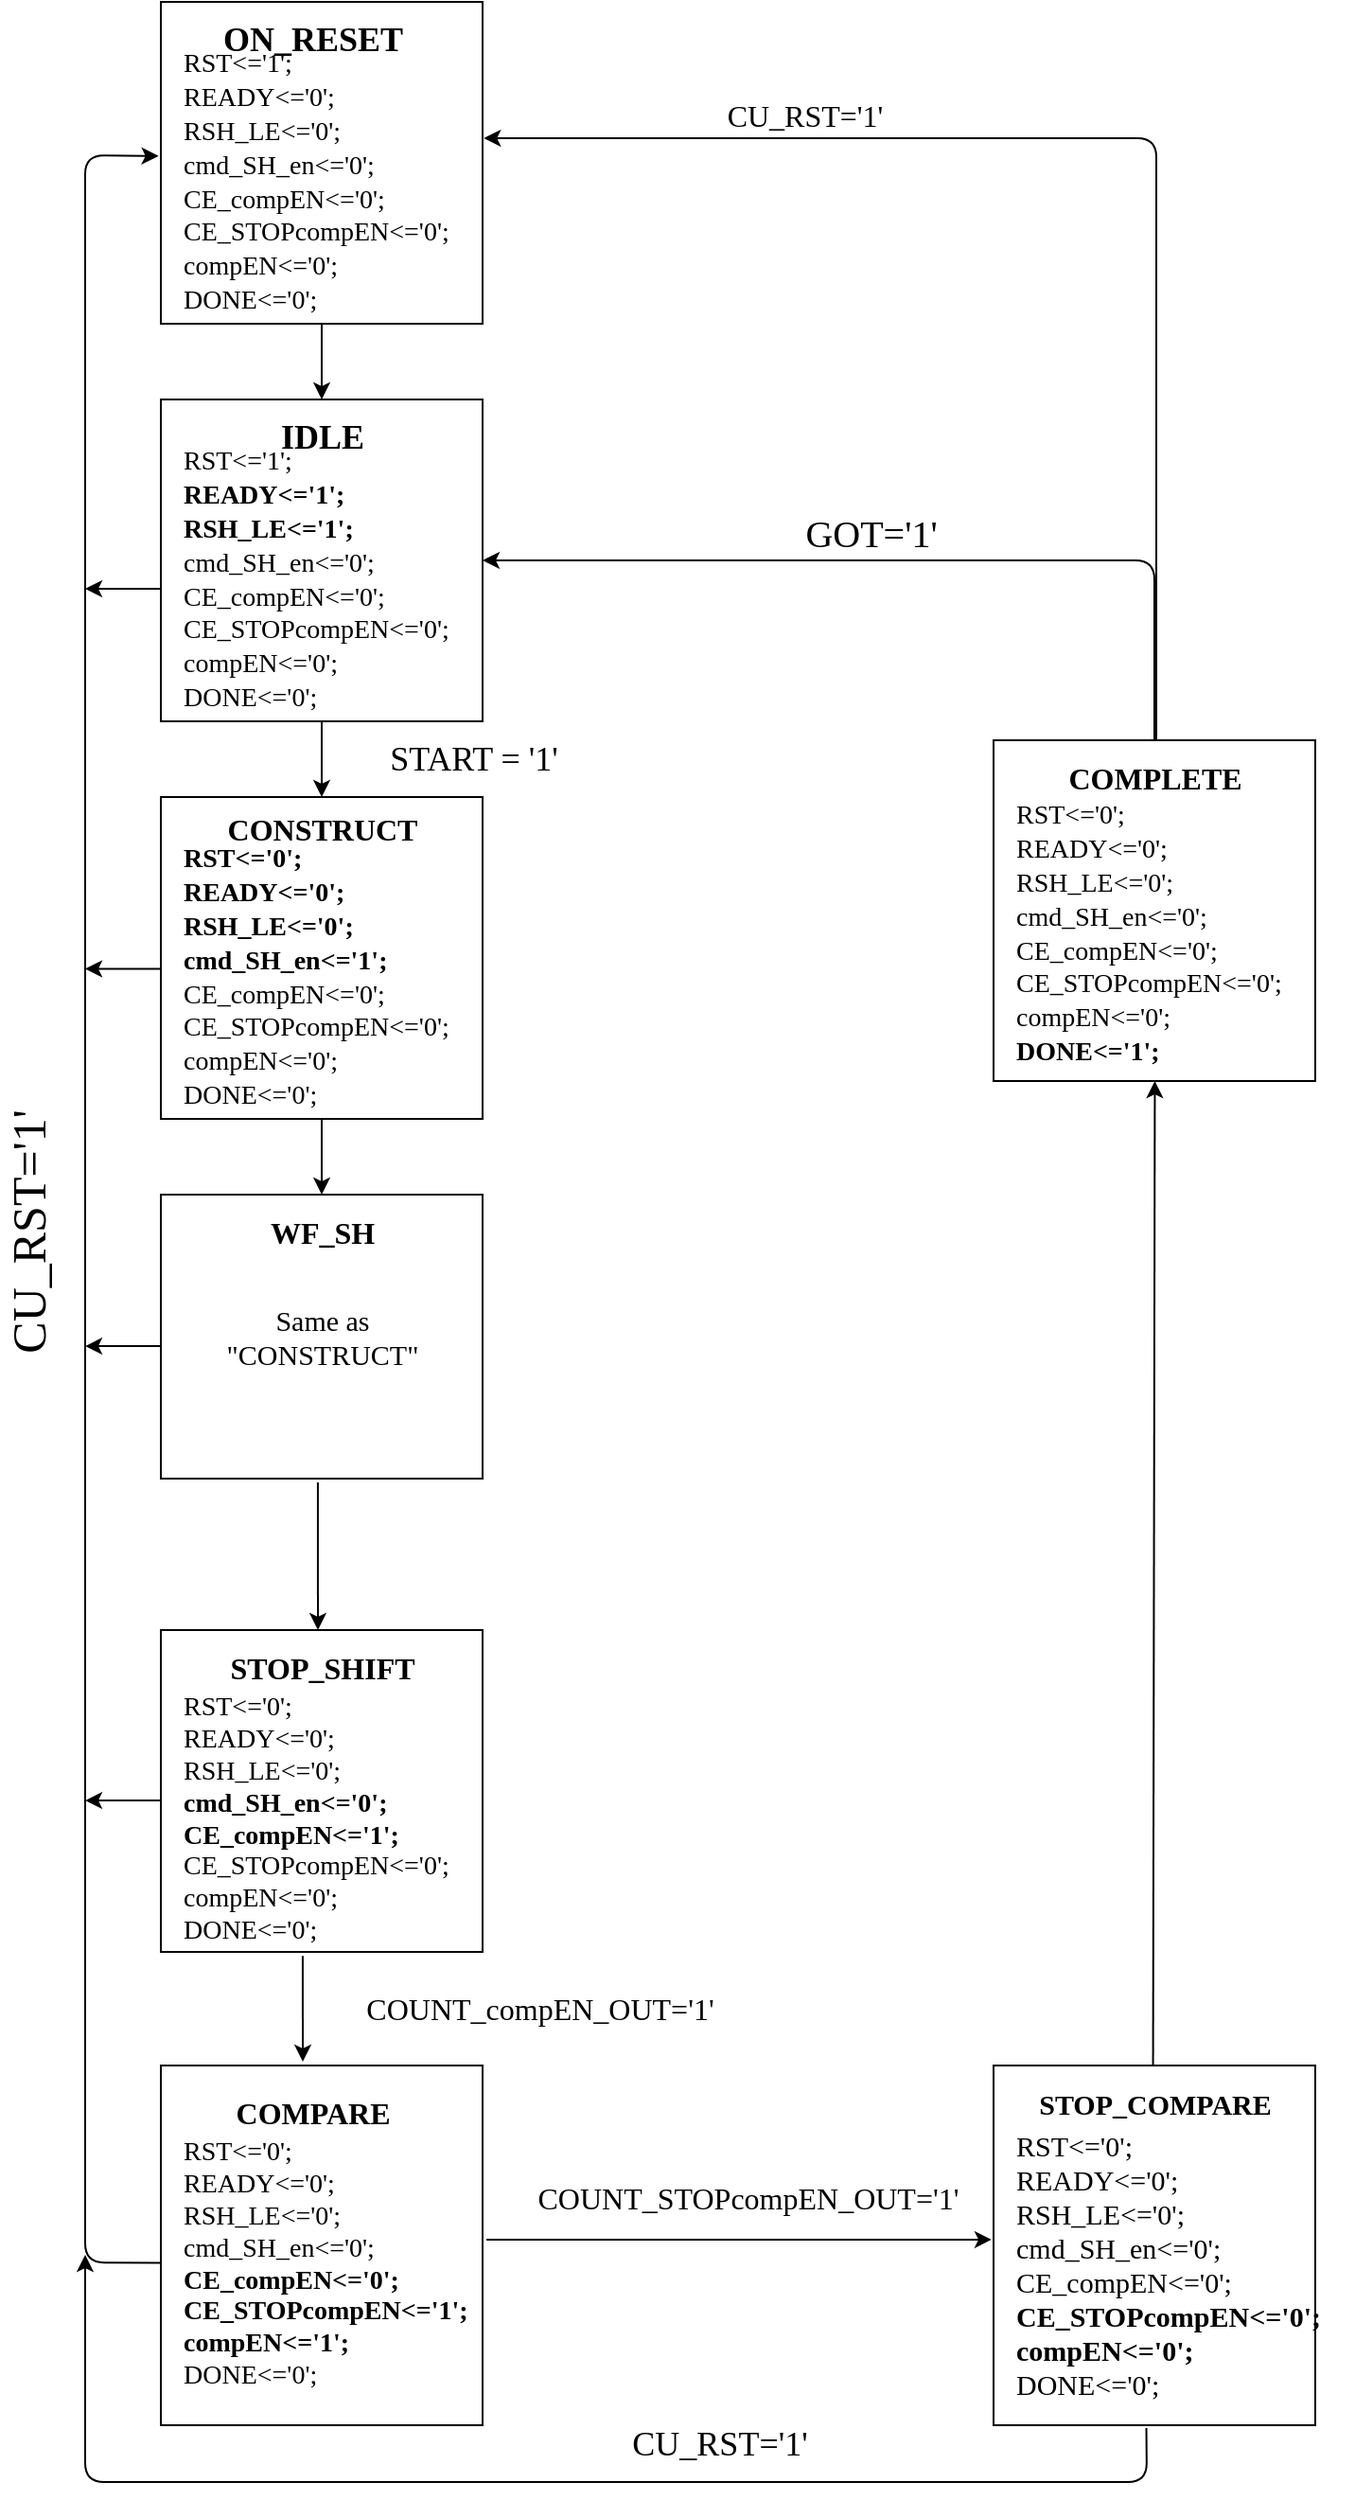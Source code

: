 <mxfile version="13.9.9" type="device"><diagram id="K26hIB0Xt4HyCyBHsTHd" name="Pagina-1"><mxGraphModel dx="2370" dy="1357" grid="1" gridSize="10" guides="1" tooltips="1" connect="0" arrows="1" fold="1" page="1" pageScale="1" pageWidth="4681" pageHeight="3300" math="0" shadow="0"><root><mxCell id="0"/><mxCell id="1" parent="0"/><mxCell id="7W2GzSB9wpiWuf6rkkqN-1" value="" style="rounded=0;whiteSpace=wrap;html=1;" parent="1" vertex="1"><mxGeometry x="240" y="90" width="170" height="170" as="geometry"/></mxCell><mxCell id="7W2GzSB9wpiWuf6rkkqN-2" value="&lt;b&gt;&lt;font style=&quot;font-size: 18px&quot; face=&quot;Times New Roman&quot;&gt;ON_RESET&lt;/font&gt;&lt;/b&gt;" style="text;html=1;align=center;verticalAlign=middle;resizable=0;points=[];autosize=1;" parent="1" vertex="1"><mxGeometry x="265" y="100" width="110" height="20" as="geometry"/></mxCell><mxCell id="7W2GzSB9wpiWuf6rkkqN-3" value="&lt;div&gt;&lt;span style=&quot;font-size: 14px&quot;&gt;&lt;font face=&quot;Times New Roman&quot;&gt;RST&amp;lt;='1';&lt;/font&gt;&lt;/span&gt;&lt;/div&gt;&lt;div&gt;&lt;span style=&quot;font-size: 14px&quot;&gt;&lt;font face=&quot;Times New Roman&quot;&gt;&lt;span&gt;&#9;&#9;&#9;&#9;&lt;/span&gt;READY&amp;lt;='0';&lt;/font&gt;&lt;/span&gt;&lt;/div&gt;&lt;div&gt;&lt;span style=&quot;font-size: 14px&quot;&gt;&lt;font face=&quot;Times New Roman&quot;&gt;&lt;span&gt;&#9;&#9;&#9;&#9;&lt;/span&gt;RSH_LE&amp;lt;='0';&lt;/font&gt;&lt;/span&gt;&lt;/div&gt;&lt;div&gt;&lt;span style=&quot;font-size: 14px&quot;&gt;&lt;font face=&quot;Times New Roman&quot;&gt;&lt;span&gt;&#9;&#9;&#9;&#9;&lt;/span&gt;cmd_SH_en&amp;lt;='0';&lt;/font&gt;&lt;/span&gt;&lt;/div&gt;&lt;div&gt;&lt;span style=&quot;font-size: 14px&quot;&gt;&lt;font face=&quot;Times New Roman&quot;&gt;&lt;span&gt;&#9;&#9;&#9;&#9;&lt;/span&gt;CE_compEN&amp;lt;='0';&lt;/font&gt;&lt;/span&gt;&lt;/div&gt;&lt;div&gt;&lt;span style=&quot;font-size: 14px&quot;&gt;&lt;font face=&quot;Times New Roman&quot;&gt;&lt;span&gt;&#9;&#9;&#9;&#9;&lt;/span&gt;CE_STOPcompEN&amp;lt;='0';&lt;/font&gt;&lt;/span&gt;&lt;/div&gt;&lt;div&gt;&lt;span style=&quot;font-size: 14px&quot;&gt;&lt;font face=&quot;Times New Roman&quot;&gt;&lt;span&gt;&#9;&#9;&#9;&#9;&lt;/span&gt;compEN&amp;lt;='0';&lt;/font&gt;&lt;/span&gt;&lt;/div&gt;&lt;div&gt;&lt;span style=&quot;font-size: 14px&quot;&gt;&lt;font face=&quot;Times New Roman&quot;&gt;&lt;span&gt;&#9;&#9;&#9;&#9;&lt;/span&gt;DONE&amp;lt;='0';&lt;/font&gt;&lt;/span&gt;&lt;/div&gt;" style="text;html=1;align=left;verticalAlign=middle;resizable=0;points=[];autosize=1;" parent="1" vertex="1"><mxGeometry x="250" y="120" width="160" height="130" as="geometry"/></mxCell><mxCell id="7W2GzSB9wpiWuf6rkkqN-4" value="" style="endArrow=classic;html=1;exitX=0.5;exitY=1;exitDx=0;exitDy=0;" parent="1" source="7W2GzSB9wpiWuf6rkkqN-1" edge="1"><mxGeometry width="50" height="50" relative="1" as="geometry"><mxPoint x="500" y="240" as="sourcePoint"/><mxPoint x="325" y="300" as="targetPoint"/></mxGeometry></mxCell><mxCell id="7W2GzSB9wpiWuf6rkkqN-6" value="" style="rounded=0;whiteSpace=wrap;html=1;" parent="1" vertex="1"><mxGeometry x="240" y="300" width="170" height="170" as="geometry"/></mxCell><mxCell id="7W2GzSB9wpiWuf6rkkqN-7" value="&lt;b&gt;&lt;font face=&quot;Times New Roman&quot; style=&quot;font-size: 18px&quot;&gt;IDLE&lt;/font&gt;&lt;/b&gt;" style="text;html=1;align=center;verticalAlign=middle;resizable=0;points=[];autosize=1;" parent="1" vertex="1"><mxGeometry x="295" y="310" width="60" height="20" as="geometry"/></mxCell><mxCell id="7W2GzSB9wpiWuf6rkkqN-8" value="&lt;div&gt;&lt;span style=&quot;font-size: 14px&quot;&gt;&lt;font face=&quot;Times New Roman&quot;&gt;RST&amp;lt;='1';&lt;/font&gt;&lt;/span&gt;&lt;/div&gt;&lt;div&gt;&lt;span style=&quot;font-size: 14px&quot;&gt;&lt;b&gt;&lt;font face=&quot;Times New Roman&quot;&gt;&lt;span&gt;&#9;&#9;&#9;&#9;&lt;/span&gt;READY&amp;lt;='1';&lt;/font&gt;&lt;/b&gt;&lt;/span&gt;&lt;/div&gt;&lt;div&gt;&lt;span style=&quot;font-size: 14px&quot;&gt;&lt;b&gt;&lt;font face=&quot;Times New Roman&quot;&gt;&lt;span&gt;&#9;&#9;&#9;&#9;&lt;/span&gt;RSH_LE&amp;lt;='1';&lt;/font&gt;&lt;/b&gt;&lt;/span&gt;&lt;/div&gt;&lt;div&gt;&lt;span style=&quot;font-size: 14px&quot;&gt;&lt;font face=&quot;Times New Roman&quot;&gt;&lt;span&gt;&#9;&#9;&#9;&#9;&lt;/span&gt;cmd_SH_en&amp;lt;='0';&lt;/font&gt;&lt;/span&gt;&lt;/div&gt;&lt;div&gt;&lt;span style=&quot;font-size: 14px&quot;&gt;&lt;font face=&quot;Times New Roman&quot;&gt;&lt;span&gt;&#9;&#9;&#9;&#9;&lt;/span&gt;CE_compEN&amp;lt;='0';&lt;/font&gt;&lt;/span&gt;&lt;/div&gt;&lt;div&gt;&lt;span style=&quot;font-size: 14px&quot;&gt;&lt;font face=&quot;Times New Roman&quot;&gt;&lt;span&gt;&#9;&#9;&#9;&#9;&lt;/span&gt;CE_STOPcompEN&amp;lt;='0';&lt;/font&gt;&lt;/span&gt;&lt;/div&gt;&lt;div&gt;&lt;span style=&quot;font-size: 14px&quot;&gt;&lt;font face=&quot;Times New Roman&quot;&gt;&lt;span&gt;&#9;&#9;&#9;&#9;&lt;/span&gt;compEN&amp;lt;='0';&lt;/font&gt;&lt;/span&gt;&lt;/div&gt;&lt;div&gt;&lt;span style=&quot;font-size: 14px&quot;&gt;&lt;font face=&quot;Times New Roman&quot;&gt;&lt;span&gt;&#9;&#9;&#9;&#9;&lt;/span&gt;DONE&amp;lt;='0';&lt;/font&gt;&lt;/span&gt;&lt;/div&gt;" style="text;html=1;align=left;verticalAlign=middle;resizable=0;points=[];autosize=1;" parent="1" vertex="1"><mxGeometry x="250" y="330" width="160" height="130" as="geometry"/></mxCell><mxCell id="7W2GzSB9wpiWuf6rkkqN-10" value="&lt;font style=&quot;font-size: 18px&quot; face=&quot;Times New Roman&quot;&gt;START = '1'&lt;/font&gt;" style="text;html=1;align=center;verticalAlign=middle;resizable=0;points=[];autosize=1;" parent="1" vertex="1"><mxGeometry x="355" y="480" width="100" height="20" as="geometry"/></mxCell><mxCell id="7W2GzSB9wpiWuf6rkkqN-16" value="" style="endArrow=classic;html=1;" parent="1" edge="1"><mxGeometry width="50" height="50" relative="1" as="geometry"><mxPoint x="325" y="470" as="sourcePoint"/><mxPoint x="325" y="510" as="targetPoint"/></mxGeometry></mxCell><mxCell id="7W2GzSB9wpiWuf6rkkqN-17" value="" style="rounded=0;whiteSpace=wrap;html=1;" parent="1" vertex="1"><mxGeometry x="240" y="510" width="170" height="170" as="geometry"/></mxCell><mxCell id="7W2GzSB9wpiWuf6rkkqN-18" value="&lt;b&gt;&lt;font face=&quot;Times New Roman&quot; style=&quot;font-size: 16px&quot;&gt;CONSTRUCT&lt;/font&gt;&lt;/b&gt;" style="text;html=1;align=center;verticalAlign=middle;resizable=0;points=[];autosize=1;" parent="1" vertex="1"><mxGeometry x="265" y="517" width="120" height="20" as="geometry"/></mxCell><mxCell id="7W2GzSB9wpiWuf6rkkqN-19" value="&lt;div&gt;&lt;span style=&quot;font-size: 14px&quot;&gt;&lt;font face=&quot;Times New Roman&quot;&gt;&lt;b&gt;RST&amp;lt;='0';&lt;/b&gt;&lt;/font&gt;&lt;/span&gt;&lt;/div&gt;&lt;div&gt;&lt;span style=&quot;font-size: 14px&quot;&gt;&lt;font face=&quot;Times New Roman&quot;&gt;&lt;b&gt;&lt;span&gt;&#9;&#9;&#9;&#9;&lt;/span&gt;READY&amp;lt;='0';&lt;/b&gt;&lt;/font&gt;&lt;/span&gt;&lt;/div&gt;&lt;div&gt;&lt;span style=&quot;font-size: 14px&quot;&gt;&lt;font face=&quot;Times New Roman&quot;&gt;&lt;b&gt;&lt;span&gt;&#9;&#9;&#9;&#9;&lt;/span&gt;RSH_LE&amp;lt;='0';&lt;/b&gt;&lt;/font&gt;&lt;/span&gt;&lt;/div&gt;&lt;div&gt;&lt;span style=&quot;font-size: 14px&quot;&gt;&lt;font face=&quot;Times New Roman&quot;&gt;&lt;b&gt;&lt;span&gt;&#9;&#9;&#9;&#9;&lt;/span&gt;cmd_SH_en&amp;lt;='1';&lt;/b&gt;&lt;/font&gt;&lt;/span&gt;&lt;/div&gt;&lt;div&gt;&lt;span style=&quot;font-size: 14px&quot;&gt;&lt;font face=&quot;Times New Roman&quot;&gt;&lt;span&gt;&#9;&#9;&#9;&#9;&lt;/span&gt;CE_compEN&amp;lt;='0';&lt;/font&gt;&lt;/span&gt;&lt;/div&gt;&lt;div&gt;&lt;span style=&quot;font-size: 14px&quot;&gt;&lt;font face=&quot;Times New Roman&quot;&gt;&lt;span&gt;&#9;&#9;&#9;&#9;&lt;/span&gt;CE_STOPcompEN&amp;lt;='0';&lt;/font&gt;&lt;/span&gt;&lt;/div&gt;&lt;div&gt;&lt;span style=&quot;font-size: 14px&quot;&gt;&lt;font face=&quot;Times New Roman&quot;&gt;&lt;span&gt;&#9;&#9;&#9;&#9;&lt;/span&gt;compEN&amp;lt;='0';&lt;/font&gt;&lt;/span&gt;&lt;/div&gt;&lt;div&gt;&lt;span style=&quot;font-size: 14px&quot;&gt;&lt;font face=&quot;Times New Roman&quot;&gt;&lt;span&gt;&#9;&#9;&#9;&#9;&lt;/span&gt;DONE&amp;lt;='0';&lt;/font&gt;&lt;/span&gt;&lt;/div&gt;" style="text;html=1;align=left;verticalAlign=middle;resizable=0;points=[];autosize=1;" parent="1" vertex="1"><mxGeometry x="250" y="540" width="160" height="130" as="geometry"/></mxCell><mxCell id="7W2GzSB9wpiWuf6rkkqN-25" value="" style="endArrow=classic;html=1;" parent="1" edge="1"><mxGeometry width="50" height="50" relative="1" as="geometry"><mxPoint x="325" y="680" as="sourcePoint"/><mxPoint x="325" y="720" as="targetPoint"/></mxGeometry></mxCell><mxCell id="7W2GzSB9wpiWuf6rkkqN-26" value="" style="rounded=0;whiteSpace=wrap;html=1;" parent="1" vertex="1"><mxGeometry x="240" y="720" width="170" height="150" as="geometry"/></mxCell><mxCell id="7W2GzSB9wpiWuf6rkkqN-27" value="&lt;b&gt;&lt;font face=&quot;Times New Roman&quot; style=&quot;font-size: 16px&quot;&gt;WF_SH&lt;/font&gt;&lt;/b&gt;" style="text;html=1;align=center;verticalAlign=middle;resizable=0;points=[];autosize=1;" parent="1" vertex="1"><mxGeometry x="290" y="730" width="70" height="20" as="geometry"/></mxCell><mxCell id="7W2GzSB9wpiWuf6rkkqN-28" value="&lt;span style=&quot;font-size: 15px&quot;&gt;&lt;font face=&quot;Times New Roman&quot; style=&quot;font-size: 15px&quot;&gt;Same as&lt;br&gt;&quot;CONSTRUCT&quot;&lt;/font&gt;&lt;/span&gt;" style="text;html=1;align=center;verticalAlign=middle;resizable=0;points=[];autosize=1;" parent="1" vertex="1"><mxGeometry x="265" y="775" width="120" height="40" as="geometry"/></mxCell><mxCell id="7W2GzSB9wpiWuf6rkkqN-30" value="" style="rounded=0;whiteSpace=wrap;html=1;" parent="1" vertex="1"><mxGeometry x="240" y="950" width="170" height="170" as="geometry"/></mxCell><mxCell id="7W2GzSB9wpiWuf6rkkqN-31" value="&lt;b&gt;&lt;font style=&quot;font-size: 16px&quot; face=&quot;Times New Roman&quot;&gt;STOP_SHIFT&lt;/font&gt;&lt;/b&gt;" style="text;html=1;align=center;verticalAlign=middle;resizable=0;points=[];autosize=1;" parent="1" vertex="1"><mxGeometry x="270" y="960" width="110" height="20" as="geometry"/></mxCell><mxCell id="7W2GzSB9wpiWuf6rkkqN-32" value="&lt;font style=&quot;font-size: 14px&quot; face=&quot;Times New Roman&quot;&gt;&lt;div&gt;RST&amp;lt;='0';&lt;/div&gt;&lt;div&gt;&lt;span&gt;&#9;&#9;&#9;&#9;&lt;/span&gt;READY&amp;lt;='0';&lt;/div&gt;&lt;div&gt;&lt;span&gt;&#9;&#9;&#9;&#9;&lt;/span&gt;RSH_LE&amp;lt;='0';&lt;/div&gt;&lt;div&gt;&lt;b&gt;&lt;span&gt;&#9;&#9;&#9;&#9;&lt;/span&gt;cmd_SH_en&amp;lt;='0';&lt;/b&gt;&lt;/div&gt;&lt;div&gt;&lt;b&gt;&lt;span&gt;&#9;&#9;&#9;&#9;&lt;/span&gt;CE_compEN&amp;lt;='1';&lt;/b&gt;&lt;/div&gt;&lt;div&gt;&lt;span&gt;&#9;&#9;&#9;&#9;&lt;/span&gt;CE_STOPcompEN&amp;lt;='0';&lt;/div&gt;&lt;div&gt;&lt;span&gt;&#9;&#9;&#9;&#9;&lt;/span&gt;compEN&amp;lt;='0';&lt;/div&gt;&lt;div&gt;&lt;span&gt;&#9;&#9;&#9;&#9;&lt;/span&gt;DONE&amp;lt;='0';&lt;/div&gt;&lt;/font&gt;" style="text;html=1;align=left;verticalAlign=middle;resizable=0;points=[];autosize=1;" parent="1" vertex="1"><mxGeometry x="250" y="990" width="160" height="120" as="geometry"/></mxCell><mxCell id="7W2GzSB9wpiWuf6rkkqN-34" value="" style="rounded=0;whiteSpace=wrap;html=1;" parent="1" vertex="1"><mxGeometry x="680" y="480" width="170" height="180" as="geometry"/></mxCell><mxCell id="7W2GzSB9wpiWuf6rkkqN-35" value="&lt;b&gt;&lt;font face=&quot;Times New Roman&quot; style=&quot;font-size: 16px&quot;&gt;COMPLETE&lt;/font&gt;&lt;/b&gt;" style="text;html=1;align=center;verticalAlign=middle;resizable=0;points=[];autosize=1;" parent="1" vertex="1"><mxGeometry x="710" y="490" width="110" height="20" as="geometry"/></mxCell><mxCell id="7W2GzSB9wpiWuf6rkkqN-36" value="&lt;div&gt;&lt;span style=&quot;font-size: 14px&quot;&gt;&lt;font face=&quot;Times New Roman&quot;&gt;RST&amp;lt;='0';&lt;/font&gt;&lt;/span&gt;&lt;/div&gt;&lt;div&gt;&lt;span style=&quot;font-size: 14px&quot;&gt;&lt;font face=&quot;Times New Roman&quot;&gt;&lt;span&gt;&#9;&#9;&#9;&#9;&lt;/span&gt;READY&amp;lt;='0';&lt;/font&gt;&lt;/span&gt;&lt;/div&gt;&lt;div&gt;&lt;span style=&quot;font-size: 14px&quot;&gt;&lt;font face=&quot;Times New Roman&quot;&gt;&lt;span&gt;&#9;&#9;&#9;&#9;&lt;/span&gt;RSH_LE&amp;lt;='0';&lt;/font&gt;&lt;/span&gt;&lt;/div&gt;&lt;div&gt;&lt;span style=&quot;font-size: 14px&quot;&gt;&lt;font face=&quot;Times New Roman&quot;&gt;&lt;span&gt;&#9;&#9;&#9;&#9;&lt;/span&gt;cmd_SH_en&amp;lt;='0';&lt;/font&gt;&lt;/span&gt;&lt;/div&gt;&lt;div&gt;&lt;span style=&quot;font-size: 14px&quot;&gt;&lt;font face=&quot;Times New Roman&quot;&gt;&lt;span&gt;&#9;&#9;&#9;&#9;&lt;/span&gt;CE_compEN&amp;lt;='0';&lt;/font&gt;&lt;/span&gt;&lt;/div&gt;&lt;div&gt;&lt;span style=&quot;font-size: 14px&quot;&gt;&lt;font face=&quot;Times New Roman&quot;&gt;&lt;span&gt;&#9;&#9;&#9;&#9;&lt;/span&gt;CE_STOPcompEN&amp;lt;='0';&lt;/font&gt;&lt;/span&gt;&lt;/div&gt;&lt;div&gt;&lt;span style=&quot;font-size: 14px&quot;&gt;&lt;font face=&quot;Times New Roman&quot;&gt;&lt;span&gt;&#9;&#9;&#9;&#9;&lt;/span&gt;compEN&amp;lt;='0';&lt;/font&gt;&lt;/span&gt;&lt;/div&gt;&lt;div&gt;&lt;span style=&quot;font-size: 14px&quot;&gt;&lt;font face=&quot;Times New Roman&quot;&gt;&lt;b&gt;&lt;span&gt;&#9;&#9;&#9;&#9;&lt;/span&gt;DONE&amp;lt;='1';&lt;/b&gt;&lt;/font&gt;&lt;/span&gt;&lt;/div&gt;" style="text;html=1;align=left;verticalAlign=middle;resizable=0;points=[];autosize=1;" parent="1" vertex="1"><mxGeometry x="690" y="517" width="160" height="130" as="geometry"/></mxCell><mxCell id="7W2GzSB9wpiWuf6rkkqN-39" value="" style="endArrow=classic;html=1;entryX=1;entryY=0.5;entryDx=0;entryDy=0;exitX=0.5;exitY=0;exitDx=0;exitDy=0;" parent="1" source="7W2GzSB9wpiWuf6rkkqN-34" target="7W2GzSB9wpiWuf6rkkqN-6" edge="1"><mxGeometry width="50" height="50" relative="1" as="geometry"><mxPoint x="510" y="550" as="sourcePoint"/><mxPoint x="560" y="500" as="targetPoint"/><Array as="points"><mxPoint x="765" y="385"/></Array></mxGeometry></mxCell><mxCell id="vMGJAKT7UURvj_pVKc_k-2" value="&lt;font style=&quot;font-size: 20px&quot; face=&quot;Times New Roman&quot;&gt;GOT='1'&lt;/font&gt;" style="text;html=1;align=center;verticalAlign=middle;resizable=0;points=[];autosize=1;" parent="1" vertex="1"><mxGeometry x="570" y="360" width="90" height="20" as="geometry"/></mxCell><mxCell id="lZdrFoN4DXbwnSG-hPGT-1" value="" style="endArrow=classic;html=1;exitX=0.488;exitY=1.013;exitDx=0;exitDy=0;exitPerimeter=0;" parent="1" source="7W2GzSB9wpiWuf6rkkqN-26" edge="1"><mxGeometry width="50" height="50" relative="1" as="geometry"><mxPoint x="500" y="780" as="sourcePoint"/><mxPoint x="323" y="950" as="targetPoint"/></mxGeometry></mxCell><mxCell id="lZdrFoN4DXbwnSG-hPGT-2" value="" style="endArrow=classic;html=1;exitX=0.441;exitY=1.024;exitDx=0;exitDy=0;exitPerimeter=0;" parent="1" edge="1"><mxGeometry width="50" height="50" relative="1" as="geometry"><mxPoint x="314.97" y="1122.08" as="sourcePoint"/><mxPoint x="315" y="1178" as="targetPoint"/></mxGeometry></mxCell><mxCell id="lZdrFoN4DXbwnSG-hPGT-3" value="&lt;font face=&quot;Times New Roman&quot; style=&quot;font-size: 16px&quot;&gt;COUNT_compEN_OUT='1'&lt;/font&gt;" style="text;html=1;align=center;verticalAlign=middle;resizable=0;points=[];autosize=1;" parent="1" vertex="1"><mxGeometry x="340" y="1140" width="200" height="20" as="geometry"/></mxCell><mxCell id="lZdrFoN4DXbwnSG-hPGT-4" value="" style="rounded=0;whiteSpace=wrap;html=1;" parent="1" vertex="1"><mxGeometry x="240" y="1180" width="170" height="190" as="geometry"/></mxCell><mxCell id="lZdrFoN4DXbwnSG-hPGT-5" value="&lt;b&gt;&lt;font face=&quot;Times New Roman&quot; style=&quot;font-size: 16px&quot;&gt;COMPARE&lt;/font&gt;&lt;/b&gt;" style="text;html=1;align=center;verticalAlign=middle;resizable=0;points=[];autosize=1;" parent="1" vertex="1"><mxGeometry x="270" y="1195" width="100" height="20" as="geometry"/></mxCell><mxCell id="lZdrFoN4DXbwnSG-hPGT-6" value="&lt;font style=&quot;font-size: 14px&quot; face=&quot;Times New Roman&quot;&gt;&lt;div&gt;RST&amp;lt;='0';&lt;/div&gt;&lt;div&gt;&lt;span&gt;&#9;&#9;&#9;&#9;&lt;/span&gt;READY&amp;lt;='0';&lt;/div&gt;&lt;div&gt;&lt;span&gt;&#9;&#9;&#9;&#9;&lt;/span&gt;RSH_LE&amp;lt;='0';&lt;/div&gt;&lt;div&gt;&lt;span&gt;&#9;&#9;&#9;&#9;&lt;/span&gt;cmd_SH_en&amp;lt;='0';&lt;/div&gt;&lt;div&gt;&lt;b&gt;&lt;span&gt;&#9;&#9;&#9;&#9;&lt;/span&gt;CE_compEN&amp;lt;='0';&lt;/b&gt;&lt;/div&gt;&lt;div&gt;&lt;b&gt;&lt;span&gt;&#9;&#9;&#9;&#9;&lt;/span&gt;CE_STOPcompEN&amp;lt;='1';&lt;/b&gt;&lt;/div&gt;&lt;div&gt;&lt;b&gt;&lt;span&gt;&#9;&#9;&#9;&#9;&lt;/span&gt;compEN&amp;lt;='1';&lt;/b&gt;&lt;/div&gt;&lt;div&gt;&lt;span&gt;&#9;&#9;&#9;&#9;&lt;/span&gt;DONE&amp;lt;='0';&lt;/div&gt;&lt;/font&gt;" style="text;html=1;align=left;verticalAlign=middle;resizable=0;points=[];autosize=1;" parent="1" vertex="1"><mxGeometry x="250" y="1225" width="170" height="120" as="geometry"/></mxCell><mxCell id="lZdrFoN4DXbwnSG-hPGT-7" value="" style="endArrow=classic;html=1;exitX=1.012;exitY=0.484;exitDx=0;exitDy=0;exitPerimeter=0;entryX=-0.006;entryY=0.484;entryDx=0;entryDy=0;entryPerimeter=0;" parent="1" source="lZdrFoN4DXbwnSG-hPGT-4" target="lZdrFoN4DXbwnSG-hPGT-8" edge="1"><mxGeometry width="50" height="50" relative="1" as="geometry"><mxPoint x="500" y="1310" as="sourcePoint"/><mxPoint x="540" y="1272" as="targetPoint"/></mxGeometry></mxCell><mxCell id="lZdrFoN4DXbwnSG-hPGT-8" value="" style="rounded=0;whiteSpace=wrap;html=1;" parent="1" vertex="1"><mxGeometry x="680" y="1180" width="170" height="190" as="geometry"/></mxCell><mxCell id="lZdrFoN4DXbwnSG-hPGT-9" value="&lt;b&gt;&lt;font face=&quot;Times New Roman&quot; style=&quot;font-size: 15px&quot;&gt;STOP_COMPARE&lt;/font&gt;&lt;/b&gt;" style="text;html=1;align=center;verticalAlign=middle;resizable=0;points=[];autosize=1;" parent="1" vertex="1"><mxGeometry x="695" y="1190" width="140" height="20" as="geometry"/></mxCell><mxCell id="lZdrFoN4DXbwnSG-hPGT-10" value="&lt;font style=&quot;font-size: 15px&quot; face=&quot;Times New Roman&quot;&gt;&lt;div&gt;RST&amp;lt;='0';&lt;/div&gt;&lt;div&gt;&lt;span&gt;&#9;&#9;&#9;&#9;&lt;/span&gt;READY&amp;lt;='0';&lt;/div&gt;&lt;div&gt;&lt;span&gt;&#9;&#9;&#9;&#9;&lt;/span&gt;RSH_LE&amp;lt;='0';&lt;/div&gt;&lt;div&gt;&lt;span&gt;&#9;&#9;&#9;&#9;&lt;/span&gt;cmd_SH_en&amp;lt;='0';&lt;/div&gt;&lt;div&gt;&lt;span&gt;&#9;&#9;&#9;&#9;&lt;/span&gt;CE_compEN&amp;lt;='0';&lt;/div&gt;&lt;div&gt;&lt;b&gt;&lt;span&gt;&#9;&#9;&#9;&#9;&lt;/span&gt;CE_STOPcompEN&amp;lt;='0';&lt;/b&gt;&lt;/div&gt;&lt;div&gt;&lt;b&gt;&lt;span&gt;&#9;&#9;&#9;&#9;&lt;/span&gt;compEN&amp;lt;='0';&lt;/b&gt;&lt;/div&gt;&lt;div&gt;&lt;span&gt;&#9;&#9;&#9;&#9;&lt;/span&gt;DONE&amp;lt;='0';&lt;/div&gt;&lt;/font&gt;" style="text;html=1;align=left;verticalAlign=middle;resizable=0;points=[];autosize=1;" parent="1" vertex="1"><mxGeometry x="690" y="1225" width="180" height="120" as="geometry"/></mxCell><mxCell id="lZdrFoN4DXbwnSG-hPGT-11" value="&lt;font face=&quot;Times New Roman&quot; style=&quot;font-size: 16px&quot;&gt;COUNT_STOPcompEN_OUT='1'&lt;/font&gt;" style="text;html=1;align=center;verticalAlign=middle;resizable=0;points=[];autosize=1;" parent="1" vertex="1"><mxGeometry x="430" y="1240" width="240" height="20" as="geometry"/></mxCell><mxCell id="lZdrFoN4DXbwnSG-hPGT-12" value="" style="endArrow=classic;html=1;exitX=0.512;exitY=-0.005;exitDx=0;exitDy=0;exitPerimeter=0;entryX=0.694;entryY=0.993;entryDx=0;entryDy=0;entryPerimeter=0;" parent="1" edge="1"><mxGeometry width="50" height="50" relative="1" as="geometry"><mxPoint x="764.29" y="1180.1" as="sourcePoint"/><mxPoint x="765.23" y="660" as="targetPoint"/></mxGeometry></mxCell><mxCell id="RP5j-36yXzmjzN2lrwLC-2" value="" style="endArrow=classic;html=1;entryX=-0.007;entryY=0.479;entryDx=0;entryDy=0;entryPerimeter=0;exitX=0;exitY=0.549;exitDx=0;exitDy=0;exitPerimeter=0;" edge="1" parent="1" source="lZdrFoN4DXbwnSG-hPGT-4" target="7W2GzSB9wpiWuf6rkkqN-1"><mxGeometry width="50" height="50" relative="1" as="geometry"><mxPoint x="200" y="520" as="sourcePoint"/><mxPoint x="260" y="460" as="targetPoint"/><Array as="points"><mxPoint x="200" y="1284"/><mxPoint x="200" y="171"/></Array></mxGeometry></mxCell><mxCell id="RP5j-36yXzmjzN2lrwLC-4" value="&lt;font style=&quot;font-size: 25px&quot; face=&quot;Times New Roman&quot;&gt;CU_RST='1'&lt;/font&gt;" style="text;html=1;align=center;verticalAlign=middle;resizable=0;points=[];autosize=1;rotation=-90;" vertex="1" parent="1"><mxGeometry x="100" y="730" width="140" height="20" as="geometry"/></mxCell><mxCell id="RP5j-36yXzmjzN2lrwLC-6" value="" style="endArrow=classic;html=1;exitX=0;exitY=0.588;exitDx=0;exitDy=0;exitPerimeter=0;" edge="1" parent="1" source="7W2GzSB9wpiWuf6rkkqN-6"><mxGeometry width="50" height="50" relative="1" as="geometry"><mxPoint x="160" y="480" as="sourcePoint"/><mxPoint x="200" y="400" as="targetPoint"/></mxGeometry></mxCell><mxCell id="RP5j-36yXzmjzN2lrwLC-7" value="" style="endArrow=classic;html=1;exitX=0;exitY=0.588;exitDx=0;exitDy=0;exitPerimeter=0;" edge="1" parent="1"><mxGeometry width="50" height="50" relative="1" as="geometry"><mxPoint x="240" y="600.71" as="sourcePoint"/><mxPoint x="200" y="600.75" as="targetPoint"/></mxGeometry></mxCell><mxCell id="RP5j-36yXzmjzN2lrwLC-8" value="" style="endArrow=classic;html=1;exitX=0;exitY=0.588;exitDx=0;exitDy=0;exitPerimeter=0;" edge="1" parent="1"><mxGeometry width="50" height="50" relative="1" as="geometry"><mxPoint x="240" y="800" as="sourcePoint"/><mxPoint x="200" y="800.04" as="targetPoint"/></mxGeometry></mxCell><mxCell id="RP5j-36yXzmjzN2lrwLC-9" value="" style="endArrow=classic;html=1;exitX=0;exitY=0.588;exitDx=0;exitDy=0;exitPerimeter=0;" edge="1" parent="1"><mxGeometry width="50" height="50" relative="1" as="geometry"><mxPoint x="240" y="1040" as="sourcePoint"/><mxPoint x="200" y="1040.04" as="targetPoint"/></mxGeometry></mxCell><mxCell id="RP5j-36yXzmjzN2lrwLC-10" value="" style="endArrow=classic;html=1;exitX=0.475;exitY=1.008;exitDx=0;exitDy=0;exitPerimeter=0;" edge="1" parent="1" source="lZdrFoN4DXbwnSG-hPGT-8"><mxGeometry width="50" height="50" relative="1" as="geometry"><mxPoint x="240" y="1400" as="sourcePoint"/><mxPoint x="200" y="1280" as="targetPoint"/><Array as="points"><mxPoint x="761" y="1400"/><mxPoint x="200" y="1400"/></Array></mxGeometry></mxCell><mxCell id="RP5j-36yXzmjzN2lrwLC-11" value="&lt;font style=&quot;font-size: 18px&quot; face=&quot;Times New Roman&quot;&gt;CU_RST='1'&lt;/font&gt;" style="text;html=1;align=center;verticalAlign=middle;resizable=0;points=[];autosize=1;rotation=0;" vertex="1" parent="1"><mxGeometry x="480" y="1370" width="110" height="20" as="geometry"/></mxCell><mxCell id="RP5j-36yXzmjzN2lrwLC-13" value="" style="endArrow=classic;html=1;entryX=1.004;entryY=0.323;entryDx=0;entryDy=0;entryPerimeter=0;" edge="1" parent="1" target="7W2GzSB9wpiWuf6rkkqN-3"><mxGeometry width="50" height="50" relative="1" as="geometry"><mxPoint x="766" y="480" as="sourcePoint"/><mxPoint x="816" y="430" as="targetPoint"/><Array as="points"><mxPoint x="766" y="162"/></Array></mxGeometry></mxCell><mxCell id="RP5j-36yXzmjzN2lrwLC-14" value="&lt;font style=&quot;font-size: 16px&quot; face=&quot;Times New Roman&quot;&gt;CU_RST='1'&lt;/font&gt;" style="text;html=1;align=center;verticalAlign=middle;resizable=0;points=[];autosize=1;rotation=0;" vertex="1" parent="1"><mxGeometry x="530" y="140" width="100" height="20" as="geometry"/></mxCell></root></mxGraphModel></diagram></mxfile>